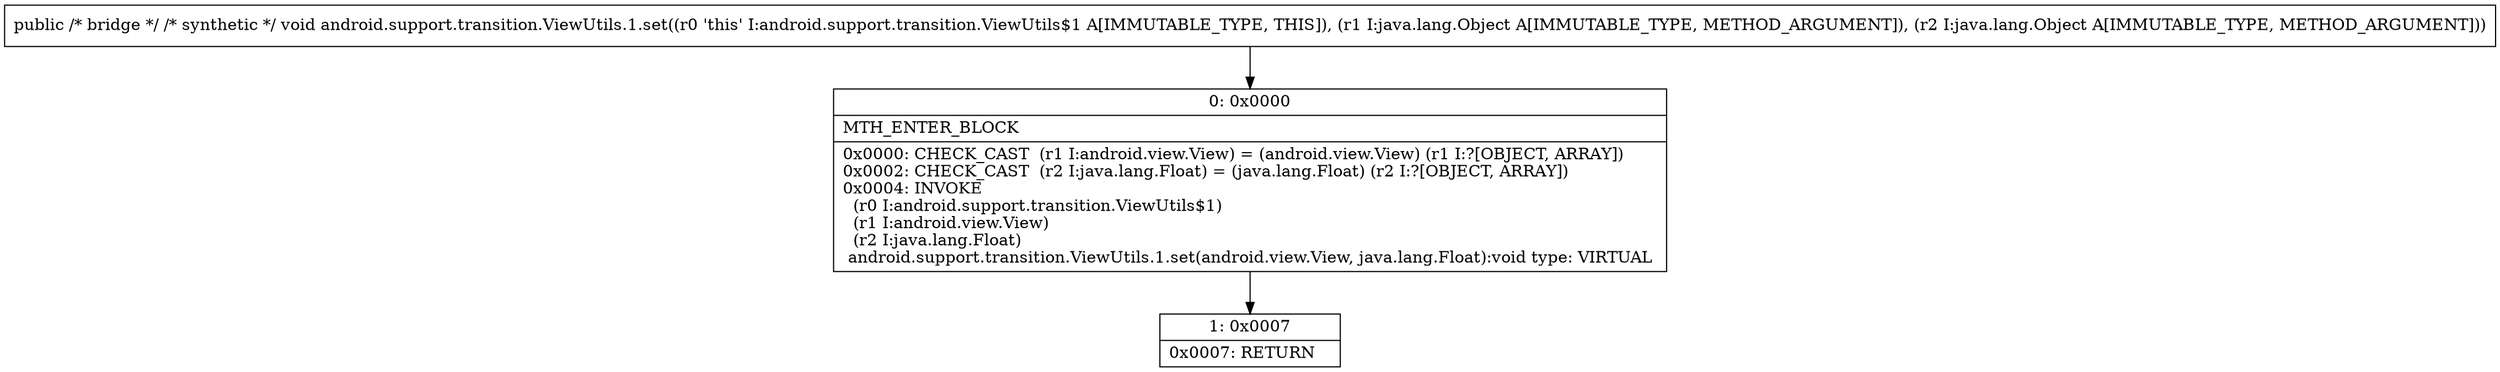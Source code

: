 digraph "CFG forandroid.support.transition.ViewUtils.1.set(Ljava\/lang\/Object;Ljava\/lang\/Object;)V" {
Node_0 [shape=record,label="{0\:\ 0x0000|MTH_ENTER_BLOCK\l|0x0000: CHECK_CAST  (r1 I:android.view.View) = (android.view.View) (r1 I:?[OBJECT, ARRAY]) \l0x0002: CHECK_CAST  (r2 I:java.lang.Float) = (java.lang.Float) (r2 I:?[OBJECT, ARRAY]) \l0x0004: INVOKE  \l  (r0 I:android.support.transition.ViewUtils$1)\l  (r1 I:android.view.View)\l  (r2 I:java.lang.Float)\l android.support.transition.ViewUtils.1.set(android.view.View, java.lang.Float):void type: VIRTUAL \l}"];
Node_1 [shape=record,label="{1\:\ 0x0007|0x0007: RETURN   \l}"];
MethodNode[shape=record,label="{public \/* bridge *\/ \/* synthetic *\/ void android.support.transition.ViewUtils.1.set((r0 'this' I:android.support.transition.ViewUtils$1 A[IMMUTABLE_TYPE, THIS]), (r1 I:java.lang.Object A[IMMUTABLE_TYPE, METHOD_ARGUMENT]), (r2 I:java.lang.Object A[IMMUTABLE_TYPE, METHOD_ARGUMENT])) }"];
MethodNode -> Node_0;
Node_0 -> Node_1;
}

